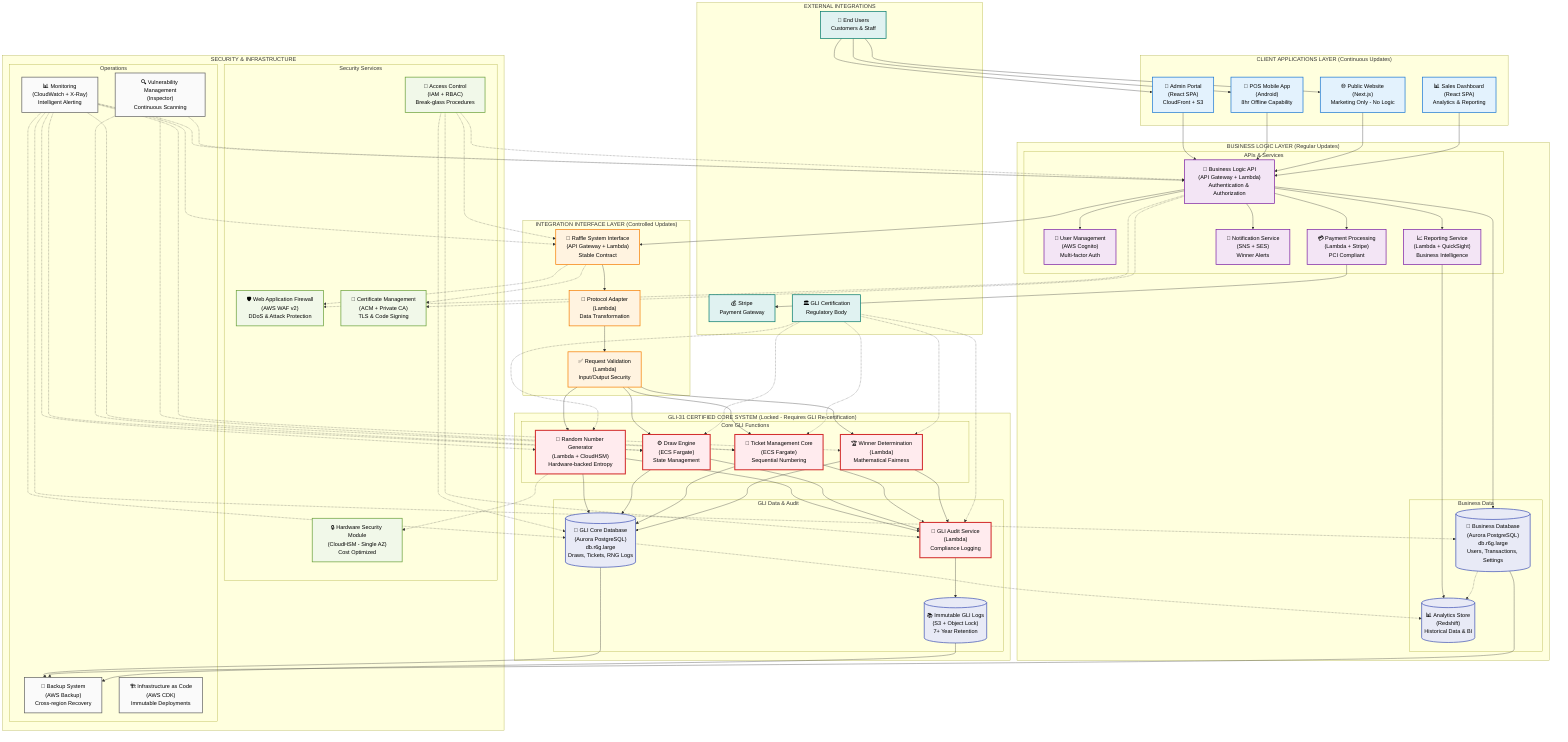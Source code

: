 flowchart TD
    %% Client Applications Layer
    subgraph "CLIENT APPLICATIONS LAYER (Continuous Updates)"
        direction TB
        ADMIN["📱 Admin Portal<br/>(React SPA)<br/>CloudFront + S3"]
        POS["📱 POS Mobile App<br/>(Android)<br/>8hr Offline Capability"]
        PUBLIC["🌐 Public Website<br/>(Next.js)<br/>Marketing Only - No Logic"]
        SALES["📊 Sales Dashboard<br/>(React SPA)<br/>Analytics & Reporting"]
    end

    %% Business Logic Layer
    subgraph "BUSINESS LOGIC LAYER (Regular Updates)"
        direction TB
        subgraph "APIs & Services"
            BL_API["🔌 Business Logic API<br/>(API Gateway + Lambda)<br/>Authentication & Authorization"]
            USER_MGT["👥 User Management<br/>(AWS Cognito)<br/>Multi-factor Auth"]
            PAYMENT["💳 Payment Processing<br/>(Lambda + Stripe)<br/>PCI Compliant"]
            REPORTING["📈 Reporting Service<br/>(Lambda + QuickSight)<br/>Business Intelligence"]
            NOTIFY["📧 Notification Service<br/>(SNS + SES)<br/>Winner Alerts"]
        end
        
        subgraph "Business Data"
            BIZ_DB[("💾 Business Database<br/>(Aurora PostgreSQL)<br/>db.r6g.large<br/>Users, Transactions, Settings")]
            ANALYTICS[("📊 Analytics Store<br/>(Redshift)<br/>Historical Data & BI")]
        end
    end

    %% Integration Interface Layer
    subgraph "INTEGRATION INTERFACE LAYER (Controlled Updates)"
        direction TB
        RAFFLE_API["🔗 Raffle System Interface<br/>(API Gateway + Lambda)<br/>Stable Contract"]
        ADAPTER["🔄 Protocol Adapter<br/>(Lambda)<br/>Data Transformation"]
        VALIDATION["✅ Request Validation<br/>(Lambda)<br/>Input/Output Security"]
    end

    %% GLI-31 Certified Core System
    subgraph "GLI-31 CERTIFIED CORE SYSTEM (Locked - Requires GLI Re-certification)"
        direction TB
        subgraph "Core GLI Functions"
            RNG["🎲 Random Number Generator<br/>(Lambda + CloudHSM)<br/>Hardware-backed Entropy"]
            DRAW["⚙️ Draw Engine<br/>(ECS Fargate)<br/>State Management"]
            TICKET_CORE["🎫 Ticket Management Core<br/>(ECS Fargate)<br/>Sequential Numbering"]
            WINNER["🏆 Winner Determination<br/>(Lambda)<br/>Mathematical Fairness"]
        end
        
        subgraph "GLI Data & Audit"
            CORE_DB[("🔐 GLI Core Database<br/>(Aurora PostgreSQL)<br/>db.r6g.large<br/>Draws, Tickets, RNG Logs")]
            GLI_AUDIT["📝 GLI Audit Service<br/>(Lambda)<br/>Compliance Logging"]
            GLI_LOGS[("📚 Immutable GLI Logs<br/>(S3 + Object Lock)<br/>7+ Year Retention")]
        end
    end

    %% Security & Infrastructure
    subgraph "SECURITY & INFRASTRUCTURE"
        direction TB
        subgraph "Security Services"
            WAF["🛡️ Web Application Firewall<br/>(AWS WAF v2)<br/>DDoS & Attack Protection"]
            HSM["🔒 Hardware Security Module<br/>(CloudHSM - Single AZ)<br/>Cost Optimized"]
            CERTS["📜 Certificate Management<br/>(ACM + Private CA)<br/>TLS & Code Signing"]
            IAM_CTRL["🔑 Access Control<br/>(IAM + RBAC)<br/>Break-glass Procedures"]
        end
        
        subgraph "Operations"
            BACKUP["💾 Backup System<br/>(AWS Backup)<br/>Cross-region Recovery"]
            MONITOR["📊 Monitoring<br/>(CloudWatch + X-Ray)<br/>Intelligent Alerting"]
            VULN["🔍 Vulnerability Management<br/>(Inspector)<br/>Continuous Scanning"]
            IaC["🏗️ Infrastructure as Code<br/>(AWS CDK)<br/>Immutable Deployments"]
        end
    end

    %% External Integrations
    subgraph "EXTERNAL INTEGRATIONS"
        STRIPE["💰 Stripe<br/>Payment Gateway"]
        GLI_CERT["🏛️ GLI Certification<br/>Regulatory Body"]
        USERS["👤 End Users<br/>Customers & Staff"]
    end

    %% Data Flow Connections
    %% Client to Business Logic
    ADMIN --> BL_API
    POS --> BL_API
    PUBLIC --> BL_API
    SALES --> BL_API

    %% Business Logic Internal
    BL_API --> USER_MGT
    BL_API --> PAYMENT
    BL_API --> REPORTING
    BL_API --> NOTIFY
    BL_API --> BIZ_DB
    REPORTING --> ANALYTICS
    PAYMENT --> STRIPE

    %% Business to Integration
    BL_API --> RAFFLE_API

    %% Integration Layer
    RAFFLE_API --> ADAPTER
    ADAPTER --> VALIDATION

    %% Integration to GLI Core
    VALIDATION --> RNG
    VALIDATION --> DRAW
    VALIDATION --> TICKET_CORE
    VALIDATION --> WINNER

    %% GLI Core Internal
    RNG --> CORE_DB
    DRAW --> CORE_DB
    TICKET_CORE --> CORE_DB
    WINNER --> CORE_DB

    %% GLI Audit Trail
    RNG --> GLI_AUDIT
    DRAW --> GLI_AUDIT
    TICKET_CORE --> GLI_AUDIT
    WINNER --> GLI_AUDIT
    GLI_AUDIT --> GLI_LOGS

    %% Security Integration
    RNG -.-> HSM
    RAFFLE_API -.-> WAF
    BL_API -.-> WAF
    RAFFLE_API -.-> CERTS
    BL_API -.-> CERTS

    %% Operational Connections
    CORE_DB --> BACKUP
    BIZ_DB --> BACKUP
    GLI_LOGS --> BACKUP

    %% Monitoring
    MONITOR -.-> RNG
    MONITOR -.-> DRAW
    MONITOR -.-> TICKET_CORE
    MONITOR -.-> WINNER
    MONITOR -.-> BL_API
    MONITOR -.-> RAFFLE_API
    MONITOR -.-> CORE_DB
    MONITOR -.-> BIZ_DB

    %% Access Control
    IAM_CTRL -.-> CORE_DB
    IAM_CTRL -.-> GLI_AUDIT
    IAM_CTRL -.-> BL_API
    IAM_CTRL -.-> RAFFLE_API

    %% Vulnerability Management
    VULN -.-> TICKET_CORE
    VULN -.-> DRAW
    VULN -.-> BL_API

    %% External User Access
    USERS --> ADMIN
    USERS --> POS
    USERS --> PUBLIC

    %% GLI Certification
    GLI_CERT -.-> RNG
    GLI_CERT -.-> DRAW
    GLI_CERT -.-> TICKET_CORE
    GLI_CERT -.-> WINNER
    GLI_CERT -.-> GLI_AUDIT

    %% Analytics Data Pipeline
    CORE_DB -.-> ANALYTICS
    BIZ_DB -.-> ANALYTICS

    %% Style Classes
    classDef client fill:#e3f2fd,stroke:#1976d2,stroke-width:2px,color:#000
    classDef business fill:#f3e5f5,stroke:#7b1fa2,stroke-width:2px,color:#000
    classDef interface fill:#fff3e0,stroke:#f57c00,stroke-width:2px,color:#000
    classDef gli fill:#ffebee,stroke:#d32f2f,stroke-width:3px,color:#000
    classDef security fill:#f1f8e9,stroke:#689f38,stroke-width:2px,color:#000
    classDef operations fill:#fafafa,stroke:#616161,stroke-width:2px,color:#000
    classDef external fill:#e0f2f1,stroke:#00796b,stroke-width:2px,color:#000
    classDef database fill:#e8eaf6,stroke:#3f51b5,stroke-width:2px,color:#000

    %% Apply styles
    class ADMIN,POS,PUBLIC,SALES client
    class BL_API,USER_MGT,PAYMENT,REPORTING,NOTIFY business
    class RAFFLE_API,ADAPTER,VALIDATION interface
    class RNG,DRAW,TICKET_CORE,WINNER,GLI_AUDIT gli
    class WAF,HSM,CERTS,IAM_CTRL security
    class BACKUP,MONITOR,VULN,IaC operations
    class STRIPE,GLI_CERT,USERS external
    class CORE_DB,BIZ_DB,ANALYTICS,GLI_LOGS database
